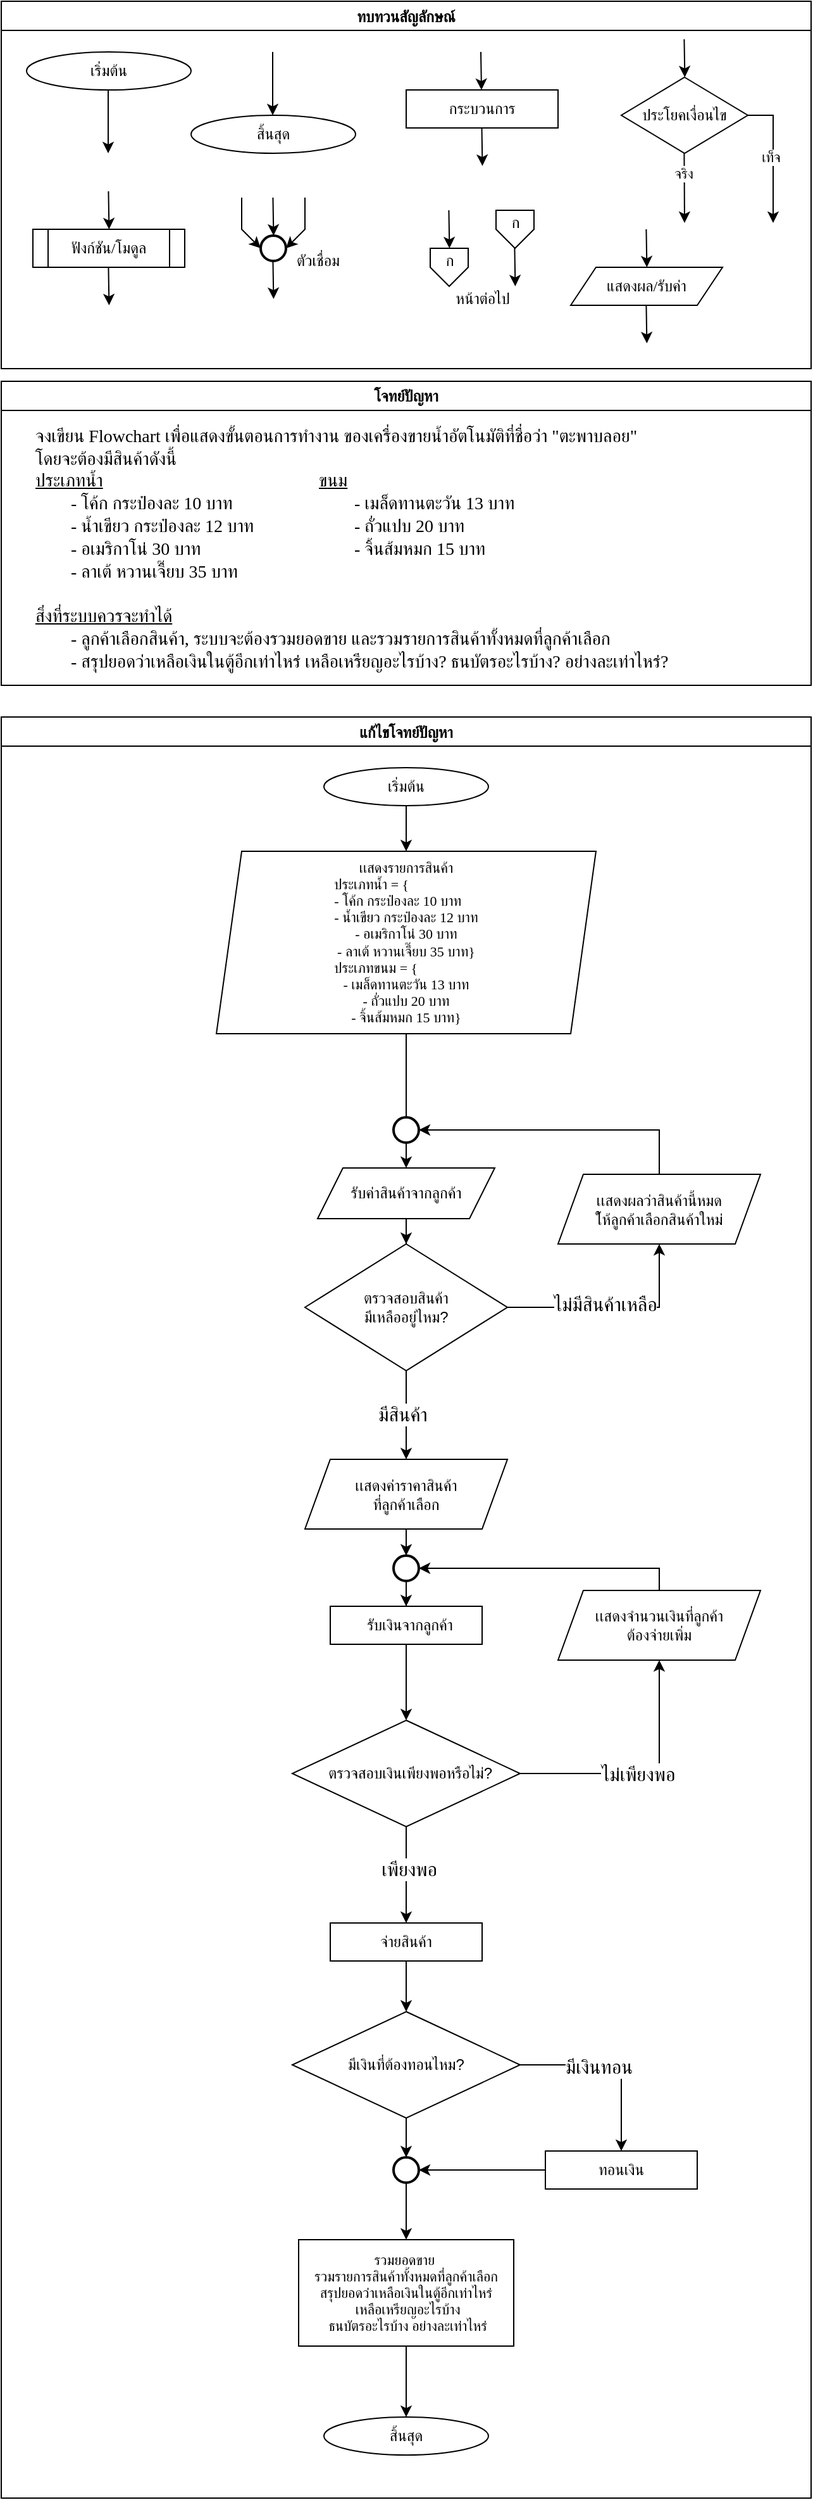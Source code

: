 <mxfile version="28.0.3">
  <diagram id="C5RBs43oDa-KdzZeNtuy" name="Page-1">
    <mxGraphModel dx="2051" dy="621" grid="1" gridSize="10" guides="1" tooltips="1" connect="1" arrows="1" fold="1" page="1" pageScale="1" pageWidth="827" pageHeight="1169" math="0" shadow="0">
      <root>
        <mxCell id="WIyWlLk6GJQsqaUBKTNV-0" />
        <mxCell id="WIyWlLk6GJQsqaUBKTNV-1" parent="WIyWlLk6GJQsqaUBKTNV-0" />
        <mxCell id="M7CGMbNuYNeq0SnUNNgH-6" value="ทบทวนสัญลักษณ์" style="swimlane;fontFamily=Sarabun;fontSource=https%3A%2F%2Ffonts.googleapis.com%2Fcss%3Ffamily%3DSarabun;" parent="WIyWlLk6GJQsqaUBKTNV-1" vertex="1">
          <mxGeometry x="-720" y="20" width="640" height="290" as="geometry" />
        </mxCell>
        <mxCell id="M7CGMbNuYNeq0SnUNNgH-2" value="&lt;font data-font-src=&quot;https://fonts.googleapis.com/css?family=Sarabun&quot; face=&quot;Sarabun&quot;&gt;เริ่มต้น&lt;/font&gt;" style="ellipse;whiteSpace=wrap;html=1;" parent="M7CGMbNuYNeq0SnUNNgH-6" vertex="1">
          <mxGeometry x="20" y="40" width="130" height="30" as="geometry" />
        </mxCell>
        <mxCell id="M7CGMbNuYNeq0SnUNNgH-5" value="" style="endArrow=classic;html=1;rounded=0;" parent="M7CGMbNuYNeq0SnUNNgH-6" edge="1">
          <mxGeometry width="50" height="50" relative="1" as="geometry">
            <mxPoint x="84.5" y="70" as="sourcePoint" />
            <mxPoint x="84.5" y="120" as="targetPoint" />
          </mxGeometry>
        </mxCell>
        <mxCell id="M7CGMbNuYNeq0SnUNNgH-3" value="&lt;font face=&quot;Sarabun&quot;&gt;สิ้นสุด&lt;/font&gt;" style="ellipse;whiteSpace=wrap;html=1;" parent="M7CGMbNuYNeq0SnUNNgH-6" vertex="1">
          <mxGeometry x="150" y="90" width="130" height="30" as="geometry" />
        </mxCell>
        <mxCell id="M7CGMbNuYNeq0SnUNNgH-4" value="" style="endArrow=classic;html=1;rounded=0;" parent="M7CGMbNuYNeq0SnUNNgH-6" edge="1">
          <mxGeometry width="50" height="50" relative="1" as="geometry">
            <mxPoint x="214.5" y="40" as="sourcePoint" />
            <mxPoint x="214.5" y="90" as="targetPoint" />
          </mxGeometry>
        </mxCell>
        <mxCell id="mvioNwK95yMqdUQ73LqQ-0" value="กระบวนการ" style="rounded=0;whiteSpace=wrap;html=1;fontFamily=Sarabun;fontSource=https%3A%2F%2Ffonts.googleapis.com%2Fcss%3Ffamily%3DSarabun;" parent="M7CGMbNuYNeq0SnUNNgH-6" vertex="1">
          <mxGeometry x="320" y="70" width="120" height="30" as="geometry" />
        </mxCell>
        <mxCell id="mvioNwK95yMqdUQ73LqQ-1" value="" style="endArrow=classic;html=1;rounded=0;" parent="M7CGMbNuYNeq0SnUNNgH-6" edge="1">
          <mxGeometry width="50" height="50" relative="1" as="geometry">
            <mxPoint x="379" y="40" as="sourcePoint" />
            <mxPoint x="379.5" y="70" as="targetPoint" />
          </mxGeometry>
        </mxCell>
        <mxCell id="mvioNwK95yMqdUQ73LqQ-2" value="" style="endArrow=classic;html=1;rounded=0;" parent="M7CGMbNuYNeq0SnUNNgH-6" edge="1">
          <mxGeometry width="50" height="50" relative="1" as="geometry">
            <mxPoint x="379.75" y="100" as="sourcePoint" />
            <mxPoint x="380.25" y="130" as="targetPoint" />
          </mxGeometry>
        </mxCell>
        <mxCell id="mvioNwK95yMqdUQ73LqQ-3" value="ประโยคเงื่อนไข" style="rhombus;whiteSpace=wrap;html=1;fontFamily=Sarabun;fontSource=https%3A%2F%2Ffonts.googleapis.com%2Fcss%3Ffamily%3DSarabun;" parent="M7CGMbNuYNeq0SnUNNgH-6" vertex="1">
          <mxGeometry x="490" y="60" width="100" height="60" as="geometry" />
        </mxCell>
        <mxCell id="mvioNwK95yMqdUQ73LqQ-4" value="" style="endArrow=classic;html=1;rounded=0;" parent="M7CGMbNuYNeq0SnUNNgH-6" edge="1">
          <mxGeometry width="50" height="50" relative="1" as="geometry">
            <mxPoint x="539.71" y="30" as="sourcePoint" />
            <mxPoint x="540.21" y="60" as="targetPoint" />
          </mxGeometry>
        </mxCell>
        <mxCell id="mvioNwK95yMqdUQ73LqQ-5" value="" style="endArrow=classic;html=1;rounded=0;" parent="M7CGMbNuYNeq0SnUNNgH-6" edge="1">
          <mxGeometry width="50" height="50" relative="1" as="geometry">
            <mxPoint x="539.71" y="120" as="sourcePoint" />
            <mxPoint x="540" y="175" as="targetPoint" />
          </mxGeometry>
        </mxCell>
        <mxCell id="mvioNwK95yMqdUQ73LqQ-7" value="จริง" style="edgeLabel;html=1;align=center;verticalAlign=middle;resizable=0;points=[];fontFamily=Sarabun;fontSource=https%3A%2F%2Ffonts.googleapis.com%2Fcss%3Ffamily%3DSarabun;" parent="mvioNwK95yMqdUQ73LqQ-5" vertex="1" connectable="0">
          <mxGeometry x="-0.414" y="-1" relative="1" as="geometry">
            <mxPoint as="offset" />
          </mxGeometry>
        </mxCell>
        <mxCell id="mvioNwK95yMqdUQ73LqQ-6" value="" style="endArrow=classic;html=1;rounded=0;exitX=1;exitY=0.5;exitDx=0;exitDy=0;" parent="M7CGMbNuYNeq0SnUNNgH-6" source="mvioNwK95yMqdUQ73LqQ-3" edge="1">
          <mxGeometry width="50" height="50" relative="1" as="geometry">
            <mxPoint x="620" y="95" as="sourcePoint" />
            <mxPoint x="610" y="175" as="targetPoint" />
            <Array as="points">
              <mxPoint x="610" y="90" />
            </Array>
          </mxGeometry>
        </mxCell>
        <mxCell id="mvioNwK95yMqdUQ73LqQ-8" value="&lt;font data-font-src=&quot;https://fonts.googleapis.com/css?family=Sarabun&quot; face=&quot;Sarabun&quot;&gt;เท็จ&lt;/font&gt;" style="edgeLabel;html=1;align=center;verticalAlign=middle;resizable=0;points=[];" parent="mvioNwK95yMqdUQ73LqQ-6" vertex="1" connectable="0">
          <mxGeometry x="-0.002" y="-2" relative="1" as="geometry">
            <mxPoint as="offset" />
          </mxGeometry>
        </mxCell>
        <mxCell id="mvioNwK95yMqdUQ73LqQ-9" value="&lt;font data-font-src=&quot;https://fonts.googleapis.com/css?family=Sarabun&quot; face=&quot;Sarabun&quot;&gt;ฟังก์ชัน/โมดูล&lt;/font&gt;" style="shape=process;whiteSpace=wrap;html=1;backgroundOutline=1;" parent="M7CGMbNuYNeq0SnUNNgH-6" vertex="1">
          <mxGeometry x="25" y="180" width="120" height="30" as="geometry" />
        </mxCell>
        <mxCell id="mvioNwK95yMqdUQ73LqQ-11" value="" style="endArrow=classic;html=1;rounded=0;" parent="M7CGMbNuYNeq0SnUNNgH-6" edge="1">
          <mxGeometry width="50" height="50" relative="1" as="geometry">
            <mxPoint x="84.71" y="150" as="sourcePoint" />
            <mxPoint x="85.21" y="180" as="targetPoint" />
          </mxGeometry>
        </mxCell>
        <mxCell id="mvioNwK95yMqdUQ73LqQ-12" value="" style="endArrow=classic;html=1;rounded=0;" parent="M7CGMbNuYNeq0SnUNNgH-6" edge="1">
          <mxGeometry width="50" height="50" relative="1" as="geometry">
            <mxPoint x="84.71" y="210" as="sourcePoint" />
            <mxPoint x="85.21" y="240" as="targetPoint" />
          </mxGeometry>
        </mxCell>
        <mxCell id="mvioNwK95yMqdUQ73LqQ-13" value="" style="strokeWidth=2;html=1;shape=mxgraph.flowchart.start_2;whiteSpace=wrap;" parent="M7CGMbNuYNeq0SnUNNgH-6" vertex="1">
          <mxGeometry x="205" y="185" width="20" height="20" as="geometry" />
        </mxCell>
        <mxCell id="mvioNwK95yMqdUQ73LqQ-16" value="" style="endArrow=classic;html=1;rounded=0;" parent="M7CGMbNuYNeq0SnUNNgH-6" edge="1">
          <mxGeometry width="50" height="50" relative="1" as="geometry">
            <mxPoint x="214.71" y="155" as="sourcePoint" />
            <mxPoint x="215.21" y="185" as="targetPoint" />
          </mxGeometry>
        </mxCell>
        <mxCell id="mvioNwK95yMqdUQ73LqQ-17" value="" style="endArrow=classic;html=1;rounded=0;entryX=0;entryY=0.5;entryDx=0;entryDy=0;entryPerimeter=0;" parent="M7CGMbNuYNeq0SnUNNgH-6" target="mvioNwK95yMqdUQ73LqQ-13" edge="1">
          <mxGeometry width="50" height="50" relative="1" as="geometry">
            <mxPoint x="190.0" y="155" as="sourcePoint" />
            <mxPoint x="190.5" y="185" as="targetPoint" />
            <Array as="points">
              <mxPoint x="190" y="180" />
            </Array>
          </mxGeometry>
        </mxCell>
        <mxCell id="mvioNwK95yMqdUQ73LqQ-18" value="" style="endArrow=classic;html=1;rounded=0;entryX=1;entryY=0.5;entryDx=0;entryDy=0;entryPerimeter=0;" parent="M7CGMbNuYNeq0SnUNNgH-6" target="mvioNwK95yMqdUQ73LqQ-13" edge="1">
          <mxGeometry width="50" height="50" relative="1" as="geometry">
            <mxPoint x="240.0" y="155" as="sourcePoint" />
            <mxPoint x="240.5" y="185" as="targetPoint" />
            <Array as="points">
              <mxPoint x="240" y="180" />
            </Array>
          </mxGeometry>
        </mxCell>
        <mxCell id="mvioNwK95yMqdUQ73LqQ-19" value="" style="endArrow=classic;html=1;rounded=0;" parent="M7CGMbNuYNeq0SnUNNgH-6" edge="1">
          <mxGeometry width="50" height="50" relative="1" as="geometry">
            <mxPoint x="214.71" y="205" as="sourcePoint" />
            <mxPoint x="215.21" y="235" as="targetPoint" />
          </mxGeometry>
        </mxCell>
        <mxCell id="mvioNwK95yMqdUQ73LqQ-20" value="&lt;font data-font-src=&quot;https://fonts.googleapis.com/css?family=Sarabun&quot; face=&quot;Sarabun&quot;&gt;ตัวเชื่อม&lt;/font&gt;" style="text;html=1;align=center;verticalAlign=middle;resizable=0;points=[];autosize=1;strokeColor=none;fillColor=none;" parent="M7CGMbNuYNeq0SnUNNgH-6" vertex="1">
          <mxGeometry x="220" y="190" width="60" height="30" as="geometry" />
        </mxCell>
        <mxCell id="mvioNwK95yMqdUQ73LqQ-25" value="" style="endArrow=classic;html=1;rounded=0;" parent="M7CGMbNuYNeq0SnUNNgH-6" edge="1">
          <mxGeometry width="50" height="50" relative="1" as="geometry">
            <mxPoint x="353.71" y="165" as="sourcePoint" />
            <mxPoint x="354.21" y="195" as="targetPoint" />
          </mxGeometry>
        </mxCell>
        <mxCell id="mvioNwK95yMqdUQ73LqQ-21" value="" style="verticalLabelPosition=bottom;verticalAlign=top;html=1;shape=offPageConnector;rounded=0;size=0.5;" parent="M7CGMbNuYNeq0SnUNNgH-6" vertex="1">
          <mxGeometry x="339" y="195" width="30" height="30" as="geometry" />
        </mxCell>
        <mxCell id="mvioNwK95yMqdUQ73LqQ-26" value="" style="endArrow=classic;html=1;rounded=0;" parent="M7CGMbNuYNeq0SnUNNgH-6" edge="1">
          <mxGeometry width="50" height="50" relative="1" as="geometry">
            <mxPoint x="405.71" y="195" as="sourcePoint" />
            <mxPoint x="406.21" y="225" as="targetPoint" />
          </mxGeometry>
        </mxCell>
        <mxCell id="mvioNwK95yMqdUQ73LqQ-27" value="" style="verticalLabelPosition=bottom;verticalAlign=top;html=1;shape=offPageConnector;rounded=0;size=0.5;" parent="M7CGMbNuYNeq0SnUNNgH-6" vertex="1">
          <mxGeometry x="391" y="165" width="30" height="30" as="geometry" />
        </mxCell>
        <mxCell id="mvioNwK95yMqdUQ73LqQ-28" value="หน้าต่อไป" style="text;html=1;align=center;verticalAlign=middle;resizable=0;points=[];autosize=1;strokeColor=none;fillColor=none;fontFamily=Sarabun;fontSource=https%3A%2F%2Ffonts.googleapis.com%2Fcss%3Ffamily%3DSarabun;" parent="M7CGMbNuYNeq0SnUNNgH-6" vertex="1">
          <mxGeometry x="345" y="220" width="70" height="30" as="geometry" />
        </mxCell>
        <mxCell id="mvioNwK95yMqdUQ73LqQ-29" value="ก" style="text;html=1;align=center;verticalAlign=middle;resizable=0;points=[];autosize=1;strokeColor=none;fillColor=none;fontFamily=Sarabun;fontSource=https%3A%2F%2Ffonts.googleapis.com%2Fcss%3Ffamily%3DSarabun;" parent="M7CGMbNuYNeq0SnUNNgH-6" vertex="1">
          <mxGeometry x="339" y="190" width="30" height="30" as="geometry" />
        </mxCell>
        <mxCell id="mvioNwK95yMqdUQ73LqQ-30" value="ก" style="text;html=1;align=center;verticalAlign=middle;resizable=0;points=[];autosize=1;strokeColor=none;fillColor=none;fontFamily=Sarabun;fontSource=https%3A%2F%2Ffonts.googleapis.com%2Fcss%3Ffamily%3DSarabun;" parent="M7CGMbNuYNeq0SnUNNgH-6" vertex="1">
          <mxGeometry x="391" y="160" width="30" height="30" as="geometry" />
        </mxCell>
        <mxCell id="mvioNwK95yMqdUQ73LqQ-32" value="แสดงผล/รับค่า" style="shape=parallelogram;perimeter=parallelogramPerimeter;whiteSpace=wrap;html=1;fixedSize=1;fontFamily=Sarabun;fontSource=https%3A%2F%2Ffonts.googleapis.com%2Fcss%3Ffamily%3DSarabun;" parent="M7CGMbNuYNeq0SnUNNgH-6" vertex="1">
          <mxGeometry x="450" y="210" width="120" height="30" as="geometry" />
        </mxCell>
        <mxCell id="mvioNwK95yMqdUQ73LqQ-33" value="" style="endArrow=classic;html=1;rounded=0;" parent="M7CGMbNuYNeq0SnUNNgH-6" edge="1">
          <mxGeometry width="50" height="50" relative="1" as="geometry">
            <mxPoint x="509.71" y="180" as="sourcePoint" />
            <mxPoint x="510.21" y="210" as="targetPoint" />
          </mxGeometry>
        </mxCell>
        <mxCell id="mvioNwK95yMqdUQ73LqQ-34" value="" style="endArrow=classic;html=1;rounded=0;" parent="M7CGMbNuYNeq0SnUNNgH-6" edge="1">
          <mxGeometry width="50" height="50" relative="1" as="geometry">
            <mxPoint x="509.71" y="240" as="sourcePoint" />
            <mxPoint x="510.21" y="270" as="targetPoint" />
          </mxGeometry>
        </mxCell>
        <mxCell id="mvioNwK95yMqdUQ73LqQ-36" value="แก้ไขโจทย์ปัญหา" style="swimlane;fontFamily=Sarabun;fontSource=https%3A%2F%2Ffonts.googleapis.com%2Fcss%3Ffamily%3DSarabun;" parent="WIyWlLk6GJQsqaUBKTNV-1" vertex="1">
          <mxGeometry x="-720" y="585" width="640" height="1406" as="geometry" />
        </mxCell>
        <mxCell id="2ZuK8gQUV5d0B-ZZzlXa-1" style="edgeStyle=orthogonalEdgeStyle;rounded=0;orthogonalLoop=1;jettySize=auto;html=1;entryX=0.5;entryY=0;entryDx=0;entryDy=0;" edge="1" parent="mvioNwK95yMqdUQ73LqQ-36" source="2ZuK8gQUV5d0B-ZZzlXa-41" target="2ZuK8gQUV5d0B-ZZzlXa-0">
          <mxGeometry relative="1" as="geometry" />
        </mxCell>
        <mxCell id="mvioNwK95yMqdUQ73LqQ-35" value="&lt;font data-font-src=&quot;https://fonts.googleapis.com/css?family=Sarabun&quot; face=&quot;Sarabun&quot;&gt;เริ่มต้น&lt;/font&gt;" style="ellipse;whiteSpace=wrap;html=1;" parent="mvioNwK95yMqdUQ73LqQ-36" vertex="1">
          <mxGeometry x="255" y="40" width="130" height="30" as="geometry" />
        </mxCell>
        <mxCell id="mvioNwK95yMqdUQ73LqQ-69" value="&lt;font face=&quot;Sarabun&quot;&gt;สิ้นสุด&lt;/font&gt;" style="ellipse;whiteSpace=wrap;html=1;" parent="mvioNwK95yMqdUQ73LqQ-36" vertex="1">
          <mxGeometry x="255" y="1342" width="130" height="30" as="geometry" />
        </mxCell>
        <mxCell id="2ZuK8gQUV5d0B-ZZzlXa-3" style="edgeStyle=orthogonalEdgeStyle;rounded=0;orthogonalLoop=1;jettySize=auto;html=1;entryX=0.5;entryY=0;entryDx=0;entryDy=0;" edge="1" parent="mvioNwK95yMqdUQ73LqQ-36" source="2ZuK8gQUV5d0B-ZZzlXa-0" target="2ZuK8gQUV5d0B-ZZzlXa-2">
          <mxGeometry relative="1" as="geometry" />
        </mxCell>
        <mxCell id="2ZuK8gQUV5d0B-ZZzlXa-0" value="รับค่าสินค้าจากลูกค้า" style="shape=parallelogram;perimeter=parallelogramPerimeter;whiteSpace=wrap;html=1;fixedSize=1;fontFamily=Sarabun;fontSource=https%3A%2F%2Ffonts.googleapis.com%2Fcss%3Ffamily%3DSarabun;" vertex="1" parent="mvioNwK95yMqdUQ73LqQ-36">
          <mxGeometry x="250" y="356" width="140" height="40" as="geometry" />
        </mxCell>
        <mxCell id="2ZuK8gQUV5d0B-ZZzlXa-4" style="edgeStyle=orthogonalEdgeStyle;rounded=0;orthogonalLoop=1;jettySize=auto;html=1;entryX=0.5;entryY=1;entryDx=0;entryDy=0;" edge="1" parent="mvioNwK95yMqdUQ73LqQ-36" source="2ZuK8gQUV5d0B-ZZzlXa-2" target="2ZuK8gQUV5d0B-ZZzlXa-6">
          <mxGeometry relative="1" as="geometry">
            <mxPoint x="520" y="426" as="targetPoint" />
            <Array as="points">
              <mxPoint x="520" y="466" />
            </Array>
          </mxGeometry>
        </mxCell>
        <mxCell id="2ZuK8gQUV5d0B-ZZzlXa-9" value="ไม่มีสินค้าเหลือ" style="edgeLabel;html=1;align=center;verticalAlign=middle;resizable=0;points=[];fontSize=15;" vertex="1" connectable="0" parent="2ZuK8gQUV5d0B-ZZzlXa-4">
          <mxGeometry x="-0.096" y="3" relative="1" as="geometry">
            <mxPoint as="offset" />
          </mxGeometry>
        </mxCell>
        <mxCell id="2ZuK8gQUV5d0B-ZZzlXa-8" style="edgeStyle=orthogonalEdgeStyle;rounded=0;orthogonalLoop=1;jettySize=auto;html=1;entryX=0.5;entryY=0;entryDx=0;entryDy=0;" edge="1" parent="mvioNwK95yMqdUQ73LqQ-36" source="2ZuK8gQUV5d0B-ZZzlXa-2" target="2ZuK8gQUV5d0B-ZZzlXa-10">
          <mxGeometry relative="1" as="geometry">
            <mxPoint x="320" y="586" as="targetPoint" />
          </mxGeometry>
        </mxCell>
        <mxCell id="2ZuK8gQUV5d0B-ZZzlXa-26" value="มีสินค้า" style="edgeLabel;html=1;align=center;verticalAlign=middle;resizable=0;points=[];fontSize=15;" vertex="1" connectable="0" parent="2ZuK8gQUV5d0B-ZZzlXa-8">
          <mxGeometry x="-0.038" y="-3" relative="1" as="geometry">
            <mxPoint as="offset" />
          </mxGeometry>
        </mxCell>
        <mxCell id="2ZuK8gQUV5d0B-ZZzlXa-2" value="ตรวจสอบสินค้า&lt;div&gt;มีเหลืออยู่ไหม?&lt;/div&gt;" style="rhombus;whiteSpace=wrap;html=1;" vertex="1" parent="mvioNwK95yMqdUQ73LqQ-36">
          <mxGeometry x="240" y="416" width="160" height="100" as="geometry" />
        </mxCell>
        <mxCell id="2ZuK8gQUV5d0B-ZZzlXa-5" value="" style="strokeWidth=2;html=1;shape=mxgraph.flowchart.start_2;whiteSpace=wrap;" vertex="1" parent="mvioNwK95yMqdUQ73LqQ-36">
          <mxGeometry x="310" y="316" width="20" height="20" as="geometry" />
        </mxCell>
        <mxCell id="2ZuK8gQUV5d0B-ZZzlXa-7" style="edgeStyle=orthogonalEdgeStyle;rounded=0;orthogonalLoop=1;jettySize=auto;html=1;entryX=1;entryY=0.5;entryDx=0;entryDy=0;entryPerimeter=0;" edge="1" parent="mvioNwK95yMqdUQ73LqQ-36" source="2ZuK8gQUV5d0B-ZZzlXa-6" target="2ZuK8gQUV5d0B-ZZzlXa-5">
          <mxGeometry relative="1" as="geometry">
            <mxPoint x="440" y="326" as="targetPoint" />
            <Array as="points">
              <mxPoint x="520" y="326" />
            </Array>
          </mxGeometry>
        </mxCell>
        <mxCell id="2ZuK8gQUV5d0B-ZZzlXa-6" value="เเสดงผลว่าสินค้านี้หมด&lt;div&gt;ใ้ห้ลูกค้าเลือกสินค้าใหม่&lt;/div&gt;" style="shape=parallelogram;perimeter=parallelogramPerimeter;whiteSpace=wrap;html=1;fixedSize=1;fontFamily=Sarabun;fontSource=https%3A%2F%2Ffonts.googleapis.com%2Fcss%3Ffamily%3DSarabun;" vertex="1" parent="mvioNwK95yMqdUQ73LqQ-36">
          <mxGeometry x="440" y="361" width="160" height="55" as="geometry" />
        </mxCell>
        <mxCell id="2ZuK8gQUV5d0B-ZZzlXa-12" style="edgeStyle=orthogonalEdgeStyle;rounded=0;orthogonalLoop=1;jettySize=auto;html=1;entryX=0.5;entryY=0;entryDx=0;entryDy=0;" edge="1" parent="mvioNwK95yMqdUQ73LqQ-36" source="2ZuK8gQUV5d0B-ZZzlXa-16" target="2ZuK8gQUV5d0B-ZZzlXa-11">
          <mxGeometry relative="1" as="geometry" />
        </mxCell>
        <mxCell id="2ZuK8gQUV5d0B-ZZzlXa-10" value="เเสดงค่าราคาสินค้า&lt;div&gt;ที่ลูกค้าเลือก&lt;/div&gt;" style="shape=parallelogram;perimeter=parallelogramPerimeter;whiteSpace=wrap;html=1;fixedSize=1;fontFamily=Sarabun;fontSource=https%3A%2F%2Ffonts.googleapis.com%2Fcss%3Ffamily%3DSarabun;" vertex="1" parent="mvioNwK95yMqdUQ73LqQ-36">
          <mxGeometry x="240" y="586" width="160" height="55" as="geometry" />
        </mxCell>
        <mxCell id="2ZuK8gQUV5d0B-ZZzlXa-14" style="edgeStyle=orthogonalEdgeStyle;rounded=0;orthogonalLoop=1;jettySize=auto;html=1;entryX=0.5;entryY=0;entryDx=0;entryDy=0;" edge="1" parent="mvioNwK95yMqdUQ73LqQ-36" source="2ZuK8gQUV5d0B-ZZzlXa-11" target="2ZuK8gQUV5d0B-ZZzlXa-13">
          <mxGeometry relative="1" as="geometry" />
        </mxCell>
        <mxCell id="2ZuK8gQUV5d0B-ZZzlXa-11" value="&amp;nbsp; รับเงินจากลูกค้า" style="rounded=0;whiteSpace=wrap;html=1;fontFamily=Sarabun;fontSource=https%3A%2F%2Ffonts.googleapis.com%2Fcss%3Ffamily%3DSarabun;" vertex="1" parent="mvioNwK95yMqdUQ73LqQ-36">
          <mxGeometry x="260" y="702" width="120" height="30" as="geometry" />
        </mxCell>
        <mxCell id="2ZuK8gQUV5d0B-ZZzlXa-15" style="edgeStyle=orthogonalEdgeStyle;rounded=0;orthogonalLoop=1;jettySize=auto;html=1;entryX=0.5;entryY=1;entryDx=0;entryDy=0;" edge="1" parent="mvioNwK95yMqdUQ73LqQ-36" source="2ZuK8gQUV5d0B-ZZzlXa-13" target="2ZuK8gQUV5d0B-ZZzlXa-19">
          <mxGeometry relative="1" as="geometry">
            <mxPoint x="530" y="834" as="targetPoint" />
          </mxGeometry>
        </mxCell>
        <mxCell id="2ZuK8gQUV5d0B-ZZzlXa-18" value="ไม่เพียงพอ" style="edgeLabel;html=1;align=center;verticalAlign=middle;resizable=0;points=[];fontSize=15;" vertex="1" connectable="0" parent="2ZuK8gQUV5d0B-ZZzlXa-15">
          <mxGeometry x="-0.074" relative="1" as="geometry">
            <mxPoint as="offset" />
          </mxGeometry>
        </mxCell>
        <mxCell id="2ZuK8gQUV5d0B-ZZzlXa-23" style="edgeStyle=orthogonalEdgeStyle;rounded=0;orthogonalLoop=1;jettySize=auto;html=1;" edge="1" parent="mvioNwK95yMqdUQ73LqQ-36" source="2ZuK8gQUV5d0B-ZZzlXa-13">
          <mxGeometry relative="1" as="geometry">
            <mxPoint x="320" y="952.0" as="targetPoint" />
          </mxGeometry>
        </mxCell>
        <mxCell id="2ZuK8gQUV5d0B-ZZzlXa-24" value="เพียงพอ" style="edgeLabel;html=1;align=center;verticalAlign=middle;resizable=0;points=[];fontSize=15;" vertex="1" connectable="0" parent="2ZuK8gQUV5d0B-ZZzlXa-23">
          <mxGeometry x="-0.156" y="2" relative="1" as="geometry">
            <mxPoint as="offset" />
          </mxGeometry>
        </mxCell>
        <mxCell id="2ZuK8gQUV5d0B-ZZzlXa-13" value="&amp;nbsp; ตรวจสอบเงินเพียงพอหรือไม่?" style="rhombus;whiteSpace=wrap;html=1;" vertex="1" parent="mvioNwK95yMqdUQ73LqQ-36">
          <mxGeometry x="230" y="792" width="180" height="84" as="geometry" />
        </mxCell>
        <mxCell id="2ZuK8gQUV5d0B-ZZzlXa-17" value="" style="edgeStyle=orthogonalEdgeStyle;rounded=0;orthogonalLoop=1;jettySize=auto;html=1;entryX=0.5;entryY=0;entryDx=0;entryDy=0;" edge="1" parent="mvioNwK95yMqdUQ73LqQ-36" source="2ZuK8gQUV5d0B-ZZzlXa-10" target="2ZuK8gQUV5d0B-ZZzlXa-16">
          <mxGeometry relative="1" as="geometry">
            <mxPoint x="-400" y="1225" as="sourcePoint" />
            <mxPoint x="-400" y="1286" as="targetPoint" />
          </mxGeometry>
        </mxCell>
        <mxCell id="2ZuK8gQUV5d0B-ZZzlXa-16" value="" style="strokeWidth=2;html=1;shape=mxgraph.flowchart.start_2;whiteSpace=wrap;" vertex="1" parent="mvioNwK95yMqdUQ73LqQ-36">
          <mxGeometry x="310" y="662" width="20" height="20" as="geometry" />
        </mxCell>
        <mxCell id="2ZuK8gQUV5d0B-ZZzlXa-22" style="edgeStyle=orthogonalEdgeStyle;rounded=0;orthogonalLoop=1;jettySize=auto;html=1;entryX=1;entryY=0.5;entryDx=0;entryDy=0;entryPerimeter=0;" edge="1" parent="mvioNwK95yMqdUQ73LqQ-36" source="2ZuK8gQUV5d0B-ZZzlXa-19" target="2ZuK8gQUV5d0B-ZZzlXa-16">
          <mxGeometry relative="1" as="geometry">
            <mxPoint x="520" y="662" as="targetPoint" />
            <Array as="points">
              <mxPoint x="520" y="672" />
            </Array>
          </mxGeometry>
        </mxCell>
        <mxCell id="2ZuK8gQUV5d0B-ZZzlXa-19" value="เเสดงจำนวนเงินที่ลูกค้า&lt;div&gt;ต้องจ่ายเพิ่ม&lt;/div&gt;" style="shape=parallelogram;perimeter=parallelogramPerimeter;whiteSpace=wrap;html=1;fixedSize=1;fontFamily=Sarabun;fontSource=https%3A%2F%2Ffonts.googleapis.com%2Fcss%3Ffamily%3DSarabun;" vertex="1" parent="mvioNwK95yMqdUQ73LqQ-36">
          <mxGeometry x="440" y="689.5" width="160" height="55" as="geometry" />
        </mxCell>
        <mxCell id="2ZuK8gQUV5d0B-ZZzlXa-28" style="edgeStyle=orthogonalEdgeStyle;rounded=0;orthogonalLoop=1;jettySize=auto;html=1;entryX=0.5;entryY=0;entryDx=0;entryDy=0;" edge="1" parent="mvioNwK95yMqdUQ73LqQ-36" source="2ZuK8gQUV5d0B-ZZzlXa-25" target="2ZuK8gQUV5d0B-ZZzlXa-27">
          <mxGeometry relative="1" as="geometry" />
        </mxCell>
        <mxCell id="2ZuK8gQUV5d0B-ZZzlXa-25" value="จ่ายสินค้า" style="rounded=0;whiteSpace=wrap;html=1;fontFamily=Sarabun;fontSource=https%3A%2F%2Ffonts.googleapis.com%2Fcss%3Ffamily%3DSarabun;" vertex="1" parent="mvioNwK95yMqdUQ73LqQ-36">
          <mxGeometry x="260" y="952" width="120" height="30" as="geometry" />
        </mxCell>
        <mxCell id="2ZuK8gQUV5d0B-ZZzlXa-29" style="edgeStyle=orthogonalEdgeStyle;rounded=0;orthogonalLoop=1;jettySize=auto;html=1;entryX=0.5;entryY=0;entryDx=0;entryDy=0;" edge="1" parent="mvioNwK95yMqdUQ73LqQ-36" source="2ZuK8gQUV5d0B-ZZzlXa-27" target="2ZuK8gQUV5d0B-ZZzlXa-31">
          <mxGeometry relative="1" as="geometry">
            <mxPoint x="490" y="1064" as="targetPoint" />
          </mxGeometry>
        </mxCell>
        <mxCell id="2ZuK8gQUV5d0B-ZZzlXa-32" value="มีเงินทอน" style="edgeLabel;html=1;align=center;verticalAlign=middle;resizable=0;points=[];fontSize=15;" vertex="1" connectable="0" parent="2ZuK8gQUV5d0B-ZZzlXa-29">
          <mxGeometry x="-0.162" y="-1" relative="1" as="geometry">
            <mxPoint as="offset" />
          </mxGeometry>
        </mxCell>
        <mxCell id="2ZuK8gQUV5d0B-ZZzlXa-27" value="มีเงินที่ต้องทอนไหม?" style="rhombus;whiteSpace=wrap;html=1;" vertex="1" parent="mvioNwK95yMqdUQ73LqQ-36">
          <mxGeometry x="230" y="1022" width="180" height="84" as="geometry" />
        </mxCell>
        <mxCell id="2ZuK8gQUV5d0B-ZZzlXa-31" value="ทอนเงิน" style="rounded=0;whiteSpace=wrap;html=1;fontFamily=Sarabun;fontSource=https%3A%2F%2Ffonts.googleapis.com%2Fcss%3Ffamily%3DSarabun;" vertex="1" parent="mvioNwK95yMqdUQ73LqQ-36">
          <mxGeometry x="430" y="1132" width="120" height="30" as="geometry" />
        </mxCell>
        <mxCell id="2ZuK8gQUV5d0B-ZZzlXa-35" value="" style="edgeStyle=orthogonalEdgeStyle;rounded=0;orthogonalLoop=1;jettySize=auto;html=1;" edge="1" parent="mvioNwK95yMqdUQ73LqQ-36" source="2ZuK8gQUV5d0B-ZZzlXa-27" target="2ZuK8gQUV5d0B-ZZzlXa-34">
          <mxGeometry relative="1" as="geometry">
            <mxPoint x="-400" y="1756" as="targetPoint" />
            <mxPoint x="-400" y="1690" as="sourcePoint" />
          </mxGeometry>
        </mxCell>
        <mxCell id="2ZuK8gQUV5d0B-ZZzlXa-37" style="edgeStyle=orthogonalEdgeStyle;rounded=0;orthogonalLoop=1;jettySize=auto;html=1;" edge="1" parent="mvioNwK95yMqdUQ73LqQ-36" source="2ZuK8gQUV5d0B-ZZzlXa-34">
          <mxGeometry relative="1" as="geometry">
            <mxPoint x="320" y="1202" as="targetPoint" />
          </mxGeometry>
        </mxCell>
        <mxCell id="2ZuK8gQUV5d0B-ZZzlXa-34" value="" style="strokeWidth=2;html=1;shape=mxgraph.flowchart.start_2;whiteSpace=wrap;" vertex="1" parent="mvioNwK95yMqdUQ73LqQ-36">
          <mxGeometry x="310" y="1137" width="20" height="20" as="geometry" />
        </mxCell>
        <mxCell id="2ZuK8gQUV5d0B-ZZzlXa-36" style="edgeStyle=orthogonalEdgeStyle;rounded=0;orthogonalLoop=1;jettySize=auto;html=1;entryX=1;entryY=0.5;entryDx=0;entryDy=0;entryPerimeter=0;" edge="1" parent="mvioNwK95yMqdUQ73LqQ-36" source="2ZuK8gQUV5d0B-ZZzlXa-31" target="2ZuK8gQUV5d0B-ZZzlXa-34">
          <mxGeometry relative="1" as="geometry" />
        </mxCell>
        <mxCell id="2ZuK8gQUV5d0B-ZZzlXa-39" style="edgeStyle=orthogonalEdgeStyle;rounded=0;orthogonalLoop=1;jettySize=auto;html=1;entryX=0.5;entryY=0;entryDx=0;entryDy=0;" edge="1" parent="mvioNwK95yMqdUQ73LqQ-36" source="2ZuK8gQUV5d0B-ZZzlXa-38" target="mvioNwK95yMqdUQ73LqQ-69">
          <mxGeometry relative="1" as="geometry" />
        </mxCell>
        <mxCell id="2ZuK8gQUV5d0B-ZZzlXa-38" value="&lt;div&gt;&lt;span style=&quot;text-align: left; text-wrap-mode: nowrap;&quot;&gt;รวมยอดขาย&amp;nbsp;&lt;/span&gt;&lt;/div&gt;&lt;div&gt;&lt;span style=&quot;text-align: left; text-wrap-mode: nowrap;&quot;&gt;รวมรายการสินค้าทั้งหมดที่ลูกค้าเลือก&lt;/span&gt;&lt;span style=&quot;text-align: left; text-wrap-mode: nowrap;&quot;&gt;&lt;/span&gt;&lt;/div&gt;&lt;span style=&quot;text-align: left; text-wrap-mode: nowrap;&quot;&gt;สรุปยอดว่าเหลือเงินในตู้อีกเท่าไหร่&lt;/span&gt;&lt;div&gt;&lt;span style=&quot;text-align: left; text-wrap-mode: nowrap;&quot;&gt;&amp;nbsp;เหลือเหรียญอะไรบ้าง&lt;/span&gt;&lt;/div&gt;&lt;div&gt;&lt;span style=&quot;text-align: left; text-wrap-mode: nowrap;&quot;&gt;&amp;nbsp;ธนบัตรอะไรบ้าง&amp;nbsp;&lt;/span&gt;&lt;span style=&quot;text-align: left; text-wrap-mode: nowrap; background-color: transparent; color: light-dark(rgb(0, 0, 0), rgb(255, 255, 255));&quot;&gt;อย่างละเท่าไหร่&lt;/span&gt;&lt;/div&gt;" style="rounded=0;whiteSpace=wrap;html=1;fontFamily=Sarabun;fontSource=https%3A%2F%2Ffonts.googleapis.com%2Fcss%3Ffamily%3DSarabun;fontSize=11;" vertex="1" parent="mvioNwK95yMqdUQ73LqQ-36">
          <mxGeometry x="235" y="1202" width="170" height="84" as="geometry" />
        </mxCell>
        <mxCell id="2ZuK8gQUV5d0B-ZZzlXa-41" value="เเสดงรายการสินค้า&lt;br&gt;&lt;div style=&quot;text-align: left;&quot;&gt;&lt;span style=&quot;background-color: transparent; color: light-dark(rgb(0, 0, 0), rgb(255, 255, 255)); text-wrap-mode: nowrap;&quot;&gt;ประเภทน้ำ =&amp;nbsp;&lt;/span&gt;{&lt;/div&gt;&lt;div style=&quot;text-align: left;&quot;&gt;&lt;span style=&quot;background-color: transparent; color: light-dark(rgb(0, 0, 0), rgb(255, 255, 255)); text-wrap-mode: nowrap; text-align: center;&quot;&gt;- โค้ก กระป๋องละ 10 บาท&lt;/span&gt;&lt;/div&gt;&lt;div&gt;&lt;span style=&quot;text-wrap-mode: nowrap; background-color: transparent; color: light-dark(rgb(0, 0, 0), rgb(255, 255, 255));&quot;&gt;- น้ำเขียว กระป๋องละ 12 บาท&lt;/span&gt;&lt;/div&gt;&lt;div&gt;&lt;span style=&quot;text-wrap-mode: nowrap;&quot;&gt;- อเมริกาโน่ 30 บาท&lt;/span&gt;&lt;/div&gt;&lt;div&gt;&lt;span style=&quot;background-color: transparent; color: light-dark(rgb(0, 0, 0), rgb(255, 255, 255)); text-wrap-mode: nowrap;&quot;&gt;- ลาเต้ หวานเจี๊ยบ 35 บาท&lt;/span&gt;&lt;span style=&quot;background-color: transparent; color: light-dark(rgb(0, 0, 0), rgb(255, 255, 255));&quot;&gt;}&lt;/span&gt;&lt;div style=&quot;text-align: left;&quot;&gt;ประเภทขนม = {&lt;/div&gt;&lt;div style=&quot;&quot;&gt;&lt;span style=&quot;background-color: transparent; color: light-dark(rgb(0, 0, 0), rgb(255, 255, 255)); text-wrap-mode: nowrap;&quot;&gt;- เมล็ดทานตะวัน 13 บาท&lt;/span&gt;&lt;/div&gt;&lt;div style=&quot;&quot;&gt;&lt;span style=&quot;background-color: transparent; color: light-dark(rgb(0, 0, 0), rgb(255, 255, 255)); text-wrap-mode: nowrap;&quot;&gt;- ถั่วแปบ 20 บาท&lt;/span&gt;&lt;/div&gt;&lt;div style=&quot;&quot;&gt;&lt;span style=&quot;background-color: transparent; color: light-dark(rgb(0, 0, 0), rgb(255, 255, 255)); text-wrap-mode: nowrap;&quot;&gt;- จิ้นส้มหมก 15 บาท&lt;/span&gt;&lt;span style=&quot;background-color: transparent; color: light-dark(rgb(0, 0, 0), rgb(255, 255, 255));&quot;&gt;}&lt;/span&gt;&lt;/div&gt;&lt;/div&gt;" style="shape=parallelogram;perimeter=parallelogramPerimeter;whiteSpace=wrap;html=1;fixedSize=1;fontFamily=Sarabun;fontSource=https%3A%2F%2Ffonts.googleapis.com%2Fcss%3Ffamily%3DSarabun;fontSize=11;align=center;" vertex="1" parent="mvioNwK95yMqdUQ73LqQ-36">
          <mxGeometry x="170" y="106" width="300" height="144" as="geometry" />
        </mxCell>
        <mxCell id="2ZuK8gQUV5d0B-ZZzlXa-42" value="" style="edgeStyle=orthogonalEdgeStyle;rounded=0;orthogonalLoop=1;jettySize=auto;html=1;entryX=0.5;entryY=0;entryDx=0;entryDy=0;" edge="1" parent="mvioNwK95yMqdUQ73LqQ-36" source="mvioNwK95yMqdUQ73LqQ-35" target="2ZuK8gQUV5d0B-ZZzlXa-41">
          <mxGeometry relative="1" as="geometry">
            <mxPoint x="-400" y="654" as="sourcePoint" />
            <mxPoint x="-400" y="940" as="targetPoint" />
          </mxGeometry>
        </mxCell>
        <mxCell id="mvioNwK95yMqdUQ73LqQ-70" value="&lt;font data-font-src=&quot;https://fonts.googleapis.com/css?family=Sarabun&quot; face=&quot;Sarabun&quot;&gt;โจทย์ปัญหา&lt;/font&gt;" style="swimlane;whiteSpace=wrap;html=1;" parent="WIyWlLk6GJQsqaUBKTNV-1" vertex="1">
          <mxGeometry x="-720" y="320" width="640" height="240" as="geometry" />
        </mxCell>
        <mxCell id="mvioNwK95yMqdUQ73LqQ-71" value="&lt;font data-font-src=&quot;https://fonts.googleapis.com/css?family=Sarabun&quot; face=&quot;Sarabun&quot; style=&quot;font-size: 14px;&quot;&gt;จงเขียน Flowchart เพื่อแสดงขั้นตอนการทำงาน ของเครื่องขายน้ำอัตโนมัติที่ชื่อว่า &quot;ตะพาบลอย&quot;&lt;br&gt;โดยจะต้องมีสินค้าดังนี้&lt;br&gt;&lt;u&gt;ประเภทน้ำ&lt;span style=&quot;white-space: pre;&quot;&gt;&#x9;&lt;/span&gt;&lt;span style=&quot;white-space: pre;&quot;&gt;&#x9;&lt;/span&gt;&lt;span style=&quot;white-space: pre;&quot;&gt;&#x9;&lt;/span&gt;&lt;span style=&quot;white-space: pre;&quot;&gt;&#x9;&lt;/span&gt;&lt;span style=&quot;white-space: pre;&quot;&gt;&#x9;&lt;/span&gt;&lt;span style=&quot;white-space: pre;&quot;&gt;&#x9;&lt;span style=&quot;white-space: pre;&quot;&gt;&#x9;&lt;/span&gt;ข&lt;/span&gt;นม&lt;/u&gt;&lt;br&gt;&lt;span style=&quot;white-space: pre;&quot;&gt;&#x9;&lt;/span&gt;- โค้ก กระป๋องละ 10 บาท&lt;span style=&quot;white-space: pre;&quot;&gt;&#x9;&lt;/span&gt;&lt;span style=&quot;white-space: pre;&quot;&gt;&#x9;&lt;/span&gt;&lt;span style=&quot;white-space: pre;&quot;&gt;&#x9;&lt;/span&gt;&lt;span style=&quot;white-space: pre;&quot;&gt;&#x9;&lt;/span&gt;- เมล็ดทานตะวัน 13 บาท&lt;br&gt;&lt;span style=&quot;white-space: pre;&quot;&gt;&#x9;&lt;/span&gt;- น้ำเขียว กระป๋องละ 12 บาท&lt;span style=&quot;white-space: pre;&quot;&gt;&#x9;&lt;/span&gt;&lt;span style=&quot;white-space: pre;&quot;&gt;&#x9;&lt;/span&gt;&lt;span style=&quot;white-space: pre;&quot;&gt;&#x9;&lt;/span&gt;- ถั่วแปบ 20 บาท&lt;br&gt;&lt;span style=&quot;white-space: pre;&quot;&gt;&#x9;&lt;/span&gt;- อเมริกาโน่ 30 บาท&lt;span style=&quot;white-space: pre;&quot;&gt;&#x9;&lt;/span&gt;&lt;span style=&quot;white-space: pre;&quot;&gt;&#x9;&lt;/span&gt;&lt;span style=&quot;white-space: pre;&quot;&gt;&#x9;&lt;/span&gt;&lt;span style=&quot;white-space: pre;&quot;&gt;&#x9;&lt;/span&gt;&lt;span style=&quot;white-space: pre;&quot;&gt;&#x9;&lt;/span&gt;- จิ้นส้มหมก 15 บาท&lt;br&gt;&lt;span style=&quot;white-space: pre;&quot;&gt;&#x9;&lt;/span&gt;- ลาเต้ หวานเจี๊ยบ 35 บาท&lt;span style=&quot;white-space: pre;&quot;&gt;&#x9;&lt;/span&gt;&lt;br&gt;&lt;br&gt;&lt;u&gt;สิ่งที่ระบบควรจะทำได้&lt;/u&gt;&lt;br&gt;&lt;span style=&quot;white-space: pre;&quot;&gt;&#x9;&lt;/span&gt;- ลูกค้าเลือกสินค้า, ระบบจะต้องรวมยอดขาย และรวมรายการสินค้าทั้งหมดที่ลูกค้าเลือก&lt;br&gt;&lt;span style=&quot;white-space: pre;&quot;&gt;&#x9;&lt;/span&gt;- สรุปยอดว่าเหลือเงินในตู้อีกเท่าไหร่ เหลือเหรียญอะไรบ้าง? ธนบัตรอะไรบ้าง? อย่างละเท่าไหร่?&lt;br&gt;&lt;br&gt;&lt;br&gt;&lt;/font&gt;" style="text;html=1;align=left;verticalAlign=middle;resizable=0;points=[];autosize=1;strokeColor=none;fillColor=none;fontSize=14;" parent="mvioNwK95yMqdUQ73LqQ-70" vertex="1">
          <mxGeometry x="25" y="30" width="580" height="240" as="geometry" />
        </mxCell>
      </root>
    </mxGraphModel>
  </diagram>
</mxfile>
